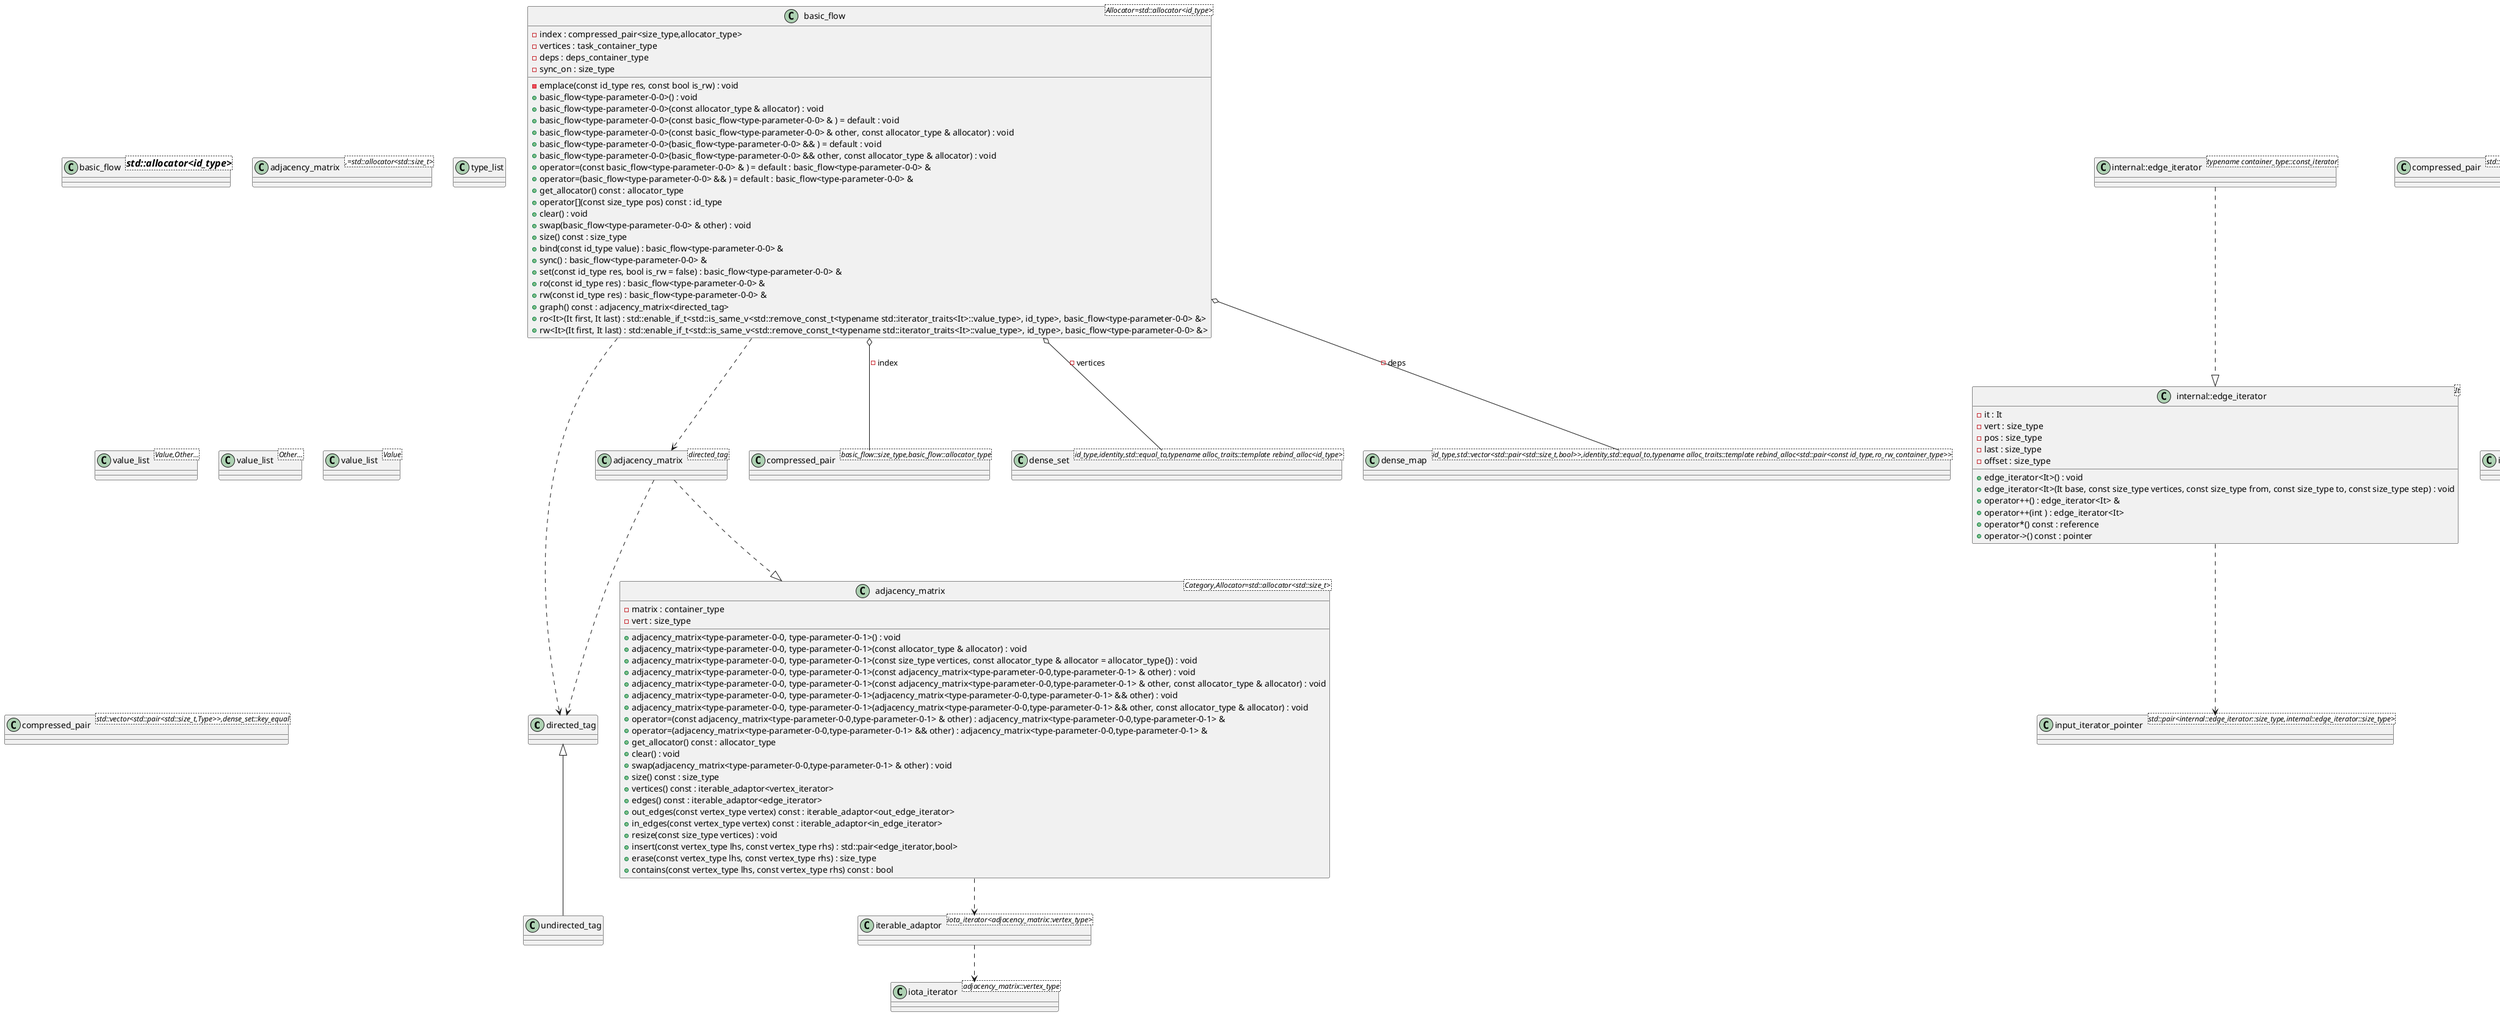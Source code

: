 @startuml
class "directed_tag" as C_0002020830202082955781
class C_0002020830202082955781 [[https://github.com/skypjack/entt/blob/fef921132cae7588213d0f9bcd2fb9c8ffd8b7fc/src/entt/graph/fwd.hpp#L11{directed_tag}]] {
}
class "undirected_tag" as C_0000261952894934420548
class C_0000261952894934420548 [[https://github.com/skypjack/entt/blob/fef921132cae7588213d0f9bcd2fb9c8ffd8b7fc/src/entt/graph/fwd.hpp#L14{undirected_tag}]] {
}
class "internal::edge_iterator<It>" as C_0001033172316353199790
class C_0001033172316353199790 [[https://github.com/skypjack/entt/blob/fef921132cae7588213d0f9bcd2fb9c8ffd8b7fc/src/entt/graph/adjacency_matrix.hpp#L24{edge_iterator}]] {
+edge_iterator<It>() : void
+edge_iterator<It>(It base, const size_type vertices, const size_type from, const size_type to, const size_type step) : void
+operator++() : edge_iterator<It> &
+operator++(int ) : edge_iterator<It>
+operator*() const : reference
+operator->() const : pointer
-it : It [[[https://github.com/skypjack/entt/blob/fef921132cae7588213d0f9bcd2fb9c8ffd8b7fc/src/entt/graph/adjacency_matrix.hpp#L72{it}]]]
-vert : size_type [[[https://github.com/skypjack/entt/blob/fef921132cae7588213d0f9bcd2fb9c8ffd8b7fc/src/entt/graph/adjacency_matrix.hpp#L73{vert}]]]
-pos : size_type [[[https://github.com/skypjack/entt/blob/fef921132cae7588213d0f9bcd2fb9c8ffd8b7fc/src/entt/graph/adjacency_matrix.hpp#L74{pos}]]]
-last : size_type [[[https://github.com/skypjack/entt/blob/fef921132cae7588213d0f9bcd2fb9c8ffd8b7fc/src/entt/graph/adjacency_matrix.hpp#L75{last}]]]
-offset : size_type [[[https://github.com/skypjack/entt/blob/fef921132cae7588213d0f9bcd2fb9c8ffd8b7fc/src/entt/graph/adjacency_matrix.hpp#L76{offset}]]]
}
class "internal::edge_iterator<typename container_type::const_iterator>" as C_0002303669005198237364
class C_0002303669005198237364 {
}
class "internal::dense_map_node<Key,Type>" as C_0001949040226502523653
class C_0001949040226502523653 {
}
class "input_iterator_pointer<std::pair<internal::edge_iterator::size_type,internal::edge_iterator::size_type>>" as C_0001178396555088254037
class C_0001178396555088254037 {
}
class "iota_iterator<adjacency_matrix::vertex_type>" as C_0000671828807667868418
class C_0000671828807667868418 {
}
class "iterable_adaptor<iota_iterator<adjacency_matrix::vertex_type>>" as C_0001371435826418372832
class C_0001371435826418372832 {
}
class "adjacency_matrix<Category,Allocator=std::allocator<std::size_t>>" as C_0001453232910335396883
class C_0001453232910335396883 [[https://github.com/skypjack/entt/blob/fef921132cae7588213d0f9bcd2fb9c8ffd8b7fc/src/entt/graph/adjacency_matrix.hpp#L102{adjacency_matrix}]] {
+adjacency_matrix<type-parameter-0-0, type-parameter-0-1>() : void
+adjacency_matrix<type-parameter-0-0, type-parameter-0-1>(const allocator_type & allocator) : void
+adjacency_matrix<type-parameter-0-0, type-parameter-0-1>(const size_type vertices, const allocator_type & allocator = allocator_type{}) : void
+adjacency_matrix<type-parameter-0-0, type-parameter-0-1>(const adjacency_matrix<type-parameter-0-0,type-parameter-0-1> & other) : void
+adjacency_matrix<type-parameter-0-0, type-parameter-0-1>(const adjacency_matrix<type-parameter-0-0,type-parameter-0-1> & other, const allocator_type & allocator) : void
+adjacency_matrix<type-parameter-0-0, type-parameter-0-1>(adjacency_matrix<type-parameter-0-0,type-parameter-0-1> && other) : void
+adjacency_matrix<type-parameter-0-0, type-parameter-0-1>(adjacency_matrix<type-parameter-0-0,type-parameter-0-1> && other, const allocator_type & allocator) : void
+operator=(const adjacency_matrix<type-parameter-0-0,type-parameter-0-1> & other) : adjacency_matrix<type-parameter-0-0,type-parameter-0-1> &
+operator=(adjacency_matrix<type-parameter-0-0,type-parameter-0-1> && other) : adjacency_matrix<type-parameter-0-0,type-parameter-0-1> &
+get_allocator() const : allocator_type
+clear() : void
+swap(adjacency_matrix<type-parameter-0-0,type-parameter-0-1> & other) : void
+size() const : size_type
+vertices() const : iterable_adaptor<vertex_iterator>
+edges() const : iterable_adaptor<edge_iterator>
+out_edges(const vertex_type vertex) const : iterable_adaptor<out_edge_iterator>
+in_edges(const vertex_type vertex) const : iterable_adaptor<in_edge_iterator>
+resize(const size_type vertices) : void
+insert(const vertex_type lhs, const vertex_type rhs) : std::pair<edge_iterator,bool>
+erase(const vertex_type lhs, const vertex_type rhs) : size_type
+contains(const vertex_type lhs, const vertex_type rhs) const : bool
-matrix : container_type [[[https://github.com/skypjack/entt/blob/fef921132cae7588213d0f9bcd2fb9c8ffd8b7fc/src/entt/graph/adjacency_matrix.hpp#L342{matrix}]]]
-vert : size_type [[[https://github.com/skypjack/entt/blob/fef921132cae7588213d0f9bcd2fb9c8ffd8b7fc/src/entt/graph/adjacency_matrix.hpp#L343{vert}]]]
}
class "basic_flow<=std::allocator<id_type>>" as C_0001128132335193611757
class C_0001128132335193611757 [[https://github.com/skypjack/entt/blob/fef921132cae7588213d0f9bcd2fb9c8ffd8b7fc/src/entt/graph/fwd.hpp#L20{basic_flow}]] {
}
class "adjacency_matrix<,=std::allocator<std::size_t>>" as C_0001475577467422785422
class C_0001475577467422785422 [[https://github.com/skypjack/entt/blob/fef921132cae7588213d0f9bcd2fb9c8ffd8b7fc/src/entt/graph/fwd.hpp#L17{adjacency_matrix}]] {
}
class "type_list<First,Other...>" as C_0001723716587279733623
class C_0001723716587279733623 {
}
class "type_list<Other...>" as C_0000401973545844492876
class C_0000401973545844492876 {
}
class "type_list<Type,Other...>" as C_0000496685335806935509
class C_0000496685335806935509 {
}
class "type_list" as C_0000816653833137337534
class C_0000816653833137337534 {
}
class "type_list<Type...>" as C_0000150299823092418682
class C_0000150299823092418682 {
}
class "value_list<Value,Other...>" as C_0001276342508473126665
class C_0001276342508473126665 {
}
class "value_list<Other...>" as C_0000669672540584988414
class C_0000669672540584988414 {
}
class "value_list<Value>" as C_0000114548431562228752
class C_0000114548431562228752 {
}
class "compressed_pair<std::vector<std::size_t>,dense_map::hasher>" as C_0001686486826919845415
class C_0001686486826919845415 {
}
class "compressed_pair<std::vector<internal::dense_map_node<Key,Type>>,dense_map::key_equal>" as C_0000507249114974527684
class C_0000507249114974527684 {
}
class "compressed_pair<std::vector<std::size_t>,dense_set::hasher>" as C_0002082989189680990643
class C_0002082989189680990643 {
}
class "compressed_pair<std::vector<std::pair<std::size_t,Type>>,dense_set::key_equal>" as C_0001611725919328905677
class C_0001611725919328905677 {
}
class "adjacency_matrix<directed_tag>" as C_0000873438139212187708
class C_0000873438139212187708 {
}
class "compressed_pair<basic_flow::size_type,basic_flow::allocator_type>" as C_0001145956599480727346
class C_0001145956599480727346 {
}
class "dense_set<id_type,identity,std::equal_to,typename alloc_traits::template rebind_alloc<id_type>>" as C_0000555193814260215022
class C_0000555193814260215022 {
}
class "dense_map<id_type,std::vector<std::pair<std::size_t,bool>>,identity,std::equal_to,typename alloc_traits::template rebind_alloc<std::pair<const id_type,ro_rw_container_type>>>" as C_0001883207623685527190
class C_0001883207623685527190 {
}
class "basic_flow<Allocator=std::allocator<id_type>>" as C_0000210061193389745692
class C_0000210061193389745692 [[https://github.com/skypjack/entt/blob/fef921132cae7588213d0f9bcd2fb9c8ffd8b7fc/src/entt/graph/flow.hpp#L29{basic_flow}]] {
-emplace(const id_type res, const bool is_rw) : void
+basic_flow<type-parameter-0-0>() : void
+basic_flow<type-parameter-0-0>(const allocator_type & allocator) : void
+basic_flow<type-parameter-0-0>(const basic_flow<type-parameter-0-0> & ) = default : void
+basic_flow<type-parameter-0-0>(const basic_flow<type-parameter-0-0> & other, const allocator_type & allocator) : void
+basic_flow<type-parameter-0-0>(basic_flow<type-parameter-0-0> && ) = default : void
+basic_flow<type-parameter-0-0>(basic_flow<type-parameter-0-0> && other, const allocator_type & allocator) : void
+operator=(const basic_flow<type-parameter-0-0> & ) = default : basic_flow<type-parameter-0-0> &
+operator=(basic_flow<type-parameter-0-0> && ) = default : basic_flow<type-parameter-0-0> &
+get_allocator() const : allocator_type
+operator[](const size_type pos) const : id_type
+clear() : void
+swap(basic_flow<type-parameter-0-0> & other) : void
+size() const : size_type
+bind(const id_type value) : basic_flow<type-parameter-0-0> &
+sync() : basic_flow<type-parameter-0-0> &
+set(const id_type res, bool is_rw = false) : basic_flow<type-parameter-0-0> &
+ro(const id_type res) : basic_flow<type-parameter-0-0> &
+rw(const id_type res) : basic_flow<type-parameter-0-0> &
+graph() const : adjacency_matrix<directed_tag>
+ro<It>(It first, It last) : std::enable_if_t<std::is_same_v<std::remove_const_t<typename std::iterator_traits<It>::value_type>, id_type>, basic_flow<type-parameter-0-0> &>
+rw<It>(It first, It last) : std::enable_if_t<std::is_same_v<std::remove_const_t<typename std::iterator_traits<It>::value_type>, id_type>, basic_flow<type-parameter-0-0> &>
-index : compressed_pair<size_type,allocator_type> [[[https://github.com/skypjack/entt/blob/fef921132cae7588213d0f9bcd2fb9c8ffd8b7fc/src/entt/graph/flow.hpp#L319{index}]]]
-vertices : task_container_type [[[https://github.com/skypjack/entt/blob/fef921132cae7588213d0f9bcd2fb9c8ffd8b7fc/src/entt/graph/flow.hpp#L320{vertices}]]]
-deps : deps_container_type [[[https://github.com/skypjack/entt/blob/fef921132cae7588213d0f9bcd2fb9c8ffd8b7fc/src/entt/graph/flow.hpp#L321{deps}]]]
-sync_on : size_type [[[https://github.com/skypjack/entt/blob/fef921132cae7588213d0f9bcd2fb9c8ffd8b7fc/src/entt/graph/flow.hpp#L322{sync_on}]]]
}
C_0002020830202082955781 <|-- C_0000261952894934420548
C_0001033172316353199790 ..> C_0001178396555088254037
C_0002303669005198237364 ..|> C_0001033172316353199790
C_0001949040226502523653 ..|> C_0001949040226502523653
C_0001371435826418372832 ..> C_0000671828807667868418
C_0001453232910335396883 ..> C_0001371435826418372832
C_0001723716587279733623 ..|> C_0000150299823092418682
C_0000401973545844492876 ..|> C_0001723716587279733623
C_0000496685335806935509 ..|> C_0001723716587279733623
C_0000150299823092418682 ..|> C_0001723716587279733623
C_0000507249114974527684 ..> C_0001949040226502523653
C_0002082989189680990643 ..|> C_0001686486826919845415
C_0000873438139212187708 ..> C_0002020830202082955781
C_0000873438139212187708 ..|> C_0001453232910335396883
C_0000210061193389745692 ..> C_0002020830202082955781
C_0000210061193389745692 ..> C_0000873438139212187708
C_0000210061193389745692 o-- C_0001145956599480727346 : -index
C_0000210061193389745692 o-- C_0000555193814260215022 : -vertices
C_0000210061193389745692 o-- C_0001883207623685527190 : -deps

'Generated with clang-uml, version 0.3.5-2-g7e9944c
'LLVM version Ubuntu clang version 16.0.1 (++20230328073357+42d1b276f779-1~exp1~20230328073502.65)
@enduml
